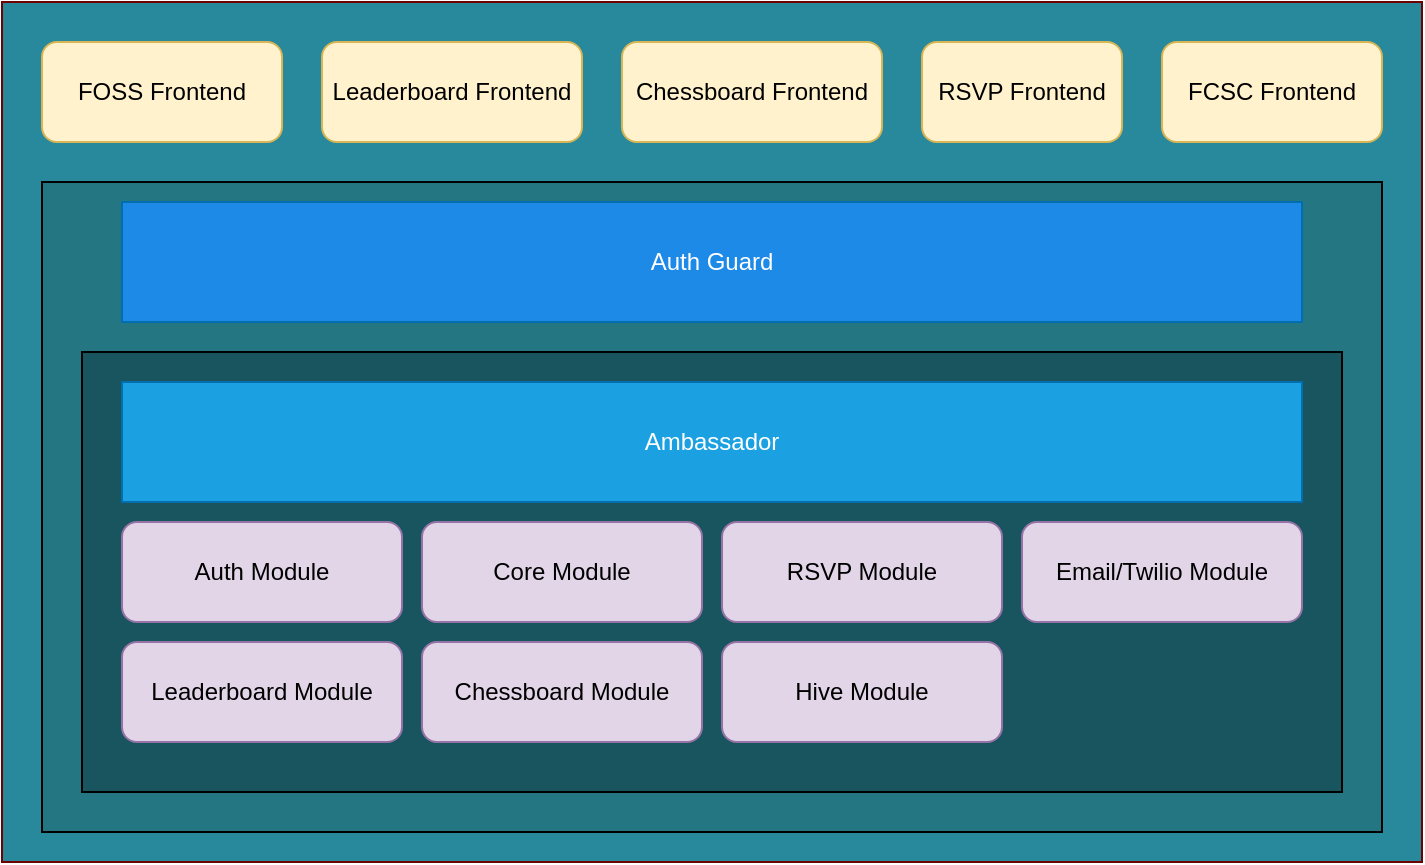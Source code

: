 <mxfile>
    <diagram id="ANk3fWedG8D2sAgOvF1n" name="Page-1">
        <mxGraphModel dx="1518" dy="651" grid="1" gridSize="10" guides="1" tooltips="1" connect="1" arrows="1" fold="1" page="1" pageScale="1" pageWidth="827" pageHeight="1169" math="0" shadow="0">
            <root>
                <mxCell id="0"/>
                <mxCell id="1" parent="0"/>
                <mxCell id="23" value="" style="rounded=0;whiteSpace=wrap;html=1;strokeColor=#6F0000;fontColor=#ffffff;fillColor=#29899C;" parent="1" vertex="1">
                    <mxGeometry x="30" y="170" width="710" height="430" as="geometry"/>
                </mxCell>
                <mxCell id="20" value="" style="rounded=0;whiteSpace=wrap;html=1;shadow=0;fillColor=#237682;" parent="1" vertex="1">
                    <mxGeometry x="50" y="260" width="670" height="325" as="geometry"/>
                </mxCell>
                <mxCell id="19" value="" style="rounded=0;whiteSpace=wrap;html=1;fillColor=#19555E;" parent="1" vertex="1">
                    <mxGeometry x="70" y="345" width="630" height="220" as="geometry"/>
                </mxCell>
                <mxCell id="2" value="Auth Guard" style="rounded=0;whiteSpace=wrap;html=1;strokeColor=#006EAF;shadow=0;fontColor=#ffffff;fillColor=#1E8AE8;" parent="1" vertex="1">
                    <mxGeometry x="90" y="270" width="590" height="60" as="geometry"/>
                </mxCell>
                <mxCell id="3" value="Ambassador" style="rounded=0;whiteSpace=wrap;html=1;strokeColor=#006EAF;fillColor=#1ba1e2;fontColor=#ffffff;" parent="1" vertex="1">
                    <mxGeometry x="90" y="360" width="590" height="60" as="geometry"/>
                </mxCell>
                <mxCell id="4" value="Auth Module" style="rounded=1;whiteSpace=wrap;html=1;fillColor=#e1d5e7;strokeColor=#9673a6;" parent="1" vertex="1">
                    <mxGeometry x="90" y="430" width="140" height="50" as="geometry"/>
                </mxCell>
                <mxCell id="5" value="Core Module" style="rounded=1;whiteSpace=wrap;html=1;fillColor=#e1d5e7;strokeColor=#9673a6;" parent="1" vertex="1">
                    <mxGeometry x="240" y="430" width="140" height="50" as="geometry"/>
                </mxCell>
                <mxCell id="6" value="RSVP Module" style="rounded=1;whiteSpace=wrap;html=1;fillColor=#e1d5e7;strokeColor=#9673a6;" parent="1" vertex="1">
                    <mxGeometry x="390" y="430" width="140" height="50" as="geometry"/>
                </mxCell>
                <mxCell id="7" value="Email/Twilio Module" style="rounded=1;whiteSpace=wrap;html=1;fillColor=#e1d5e7;strokeColor=#9673a6;" parent="1" vertex="1">
                    <mxGeometry x="540" y="430" width="140" height="50" as="geometry"/>
                </mxCell>
                <mxCell id="12" value="FOSS Frontend" style="rounded=1;whiteSpace=wrap;html=1;fillColor=#fff2cc;strokeColor=#d6b656;" parent="1" vertex="1">
                    <mxGeometry x="50" y="190" width="120" height="50" as="geometry"/>
                </mxCell>
                <mxCell id="14" value="Leaderboard Module" style="rounded=1;whiteSpace=wrap;html=1;fillColor=#e1d5e7;strokeColor=#9673a6;" parent="1" vertex="1">
                    <mxGeometry x="90" y="490" width="140" height="50" as="geometry"/>
                </mxCell>
                <mxCell id="15" value="Chessboard Module" style="rounded=1;whiteSpace=wrap;html=1;fillColor=#e1d5e7;strokeColor=#9673a6;" parent="1" vertex="1">
                    <mxGeometry x="240" y="490" width="140" height="50" as="geometry"/>
                </mxCell>
                <mxCell id="16" value="Leaderboard Frontend" style="rounded=1;whiteSpace=wrap;html=1;fillColor=#fff2cc;strokeColor=#d6b656;" parent="1" vertex="1">
                    <mxGeometry x="190" y="190" width="130" height="50" as="geometry"/>
                </mxCell>
                <mxCell id="17" value="Chessboard Frontend" style="rounded=1;whiteSpace=wrap;html=1;fillColor=#fff2cc;strokeColor=#d6b656;" parent="1" vertex="1">
                    <mxGeometry x="340" y="190" width="130" height="50" as="geometry"/>
                </mxCell>
                <mxCell id="18" value="Hive Module" style="rounded=1;whiteSpace=wrap;html=1;fillColor=#e1d5e7;strokeColor=#9673a6;" parent="1" vertex="1">
                    <mxGeometry x="390" y="490" width="140" height="50" as="geometry"/>
                </mxCell>
                <mxCell id="21" value="RSVP Frontend" style="rounded=1;whiteSpace=wrap;html=1;fillColor=#fff2cc;strokeColor=#d6b656;" parent="1" vertex="1">
                    <mxGeometry x="490" y="190" width="100" height="50" as="geometry"/>
                </mxCell>
                <mxCell id="22" value="FCSC Frontend" style="rounded=1;whiteSpace=wrap;html=1;fillColor=#fff2cc;strokeColor=#d6b656;" parent="1" vertex="1">
                    <mxGeometry x="610" y="190" width="110" height="50" as="geometry"/>
                </mxCell>
            </root>
        </mxGraphModel>
    </diagram>
</mxfile>